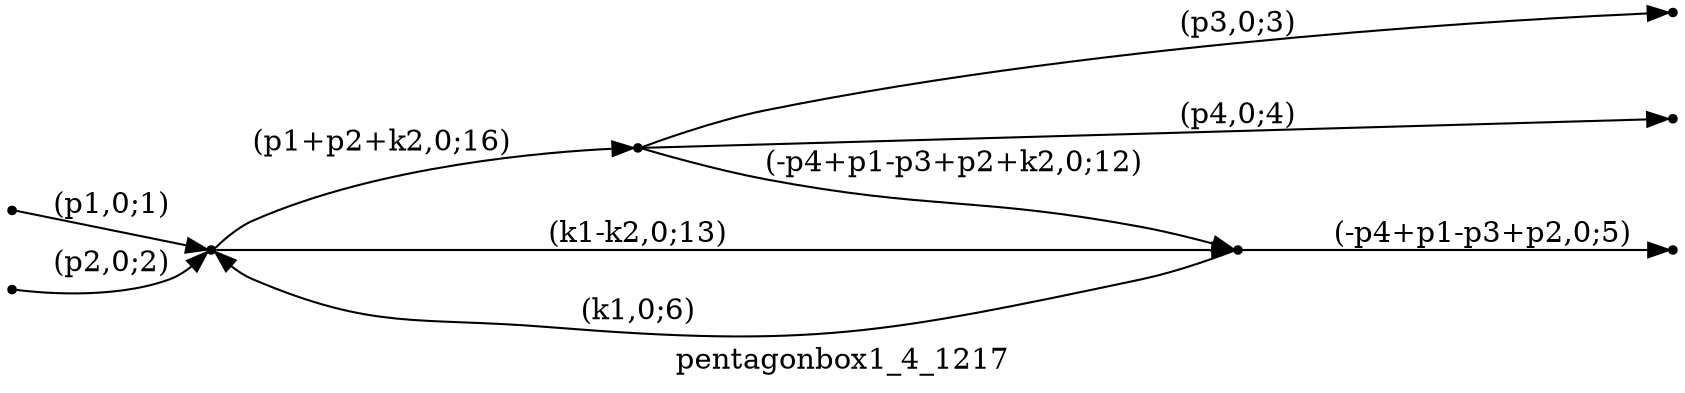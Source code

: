 digraph pentagonbox1_4_1217 {
  label="pentagonbox1_4_1217";
  rankdir="LR";
  subgraph edges {
    -1 -> 3 [label="(p1,0;1)"];
    -2 -> 3 [label="(p2,0;2)"];
    2 -> -3 [label="(p3,0;3)"];
    2 -> -4 [label="(p4,0;4)"];
    1 -> -5 [label="(-p4+p1-p3+p2,0;5)"];
    1 -> 3 [label="(k1,0;6)"];
    2 -> 1 [label="(-p4+p1-p3+p2+k2,0;12)"];
    3 -> 1 [label="(k1-k2,0;13)"];
    3 -> 2 [label="(p1+p2+k2,0;16)"];
  }
  subgraph incoming { rank="source"; -1; -2; }
  subgraph outgoing { rank="sink"; -3; -4; -5; }
-5 [shape=point];
-4 [shape=point];
-3 [shape=point];
-2 [shape=point];
-1 [shape=point];
1 [shape=point];
2 [shape=point];
3 [shape=point];
}

